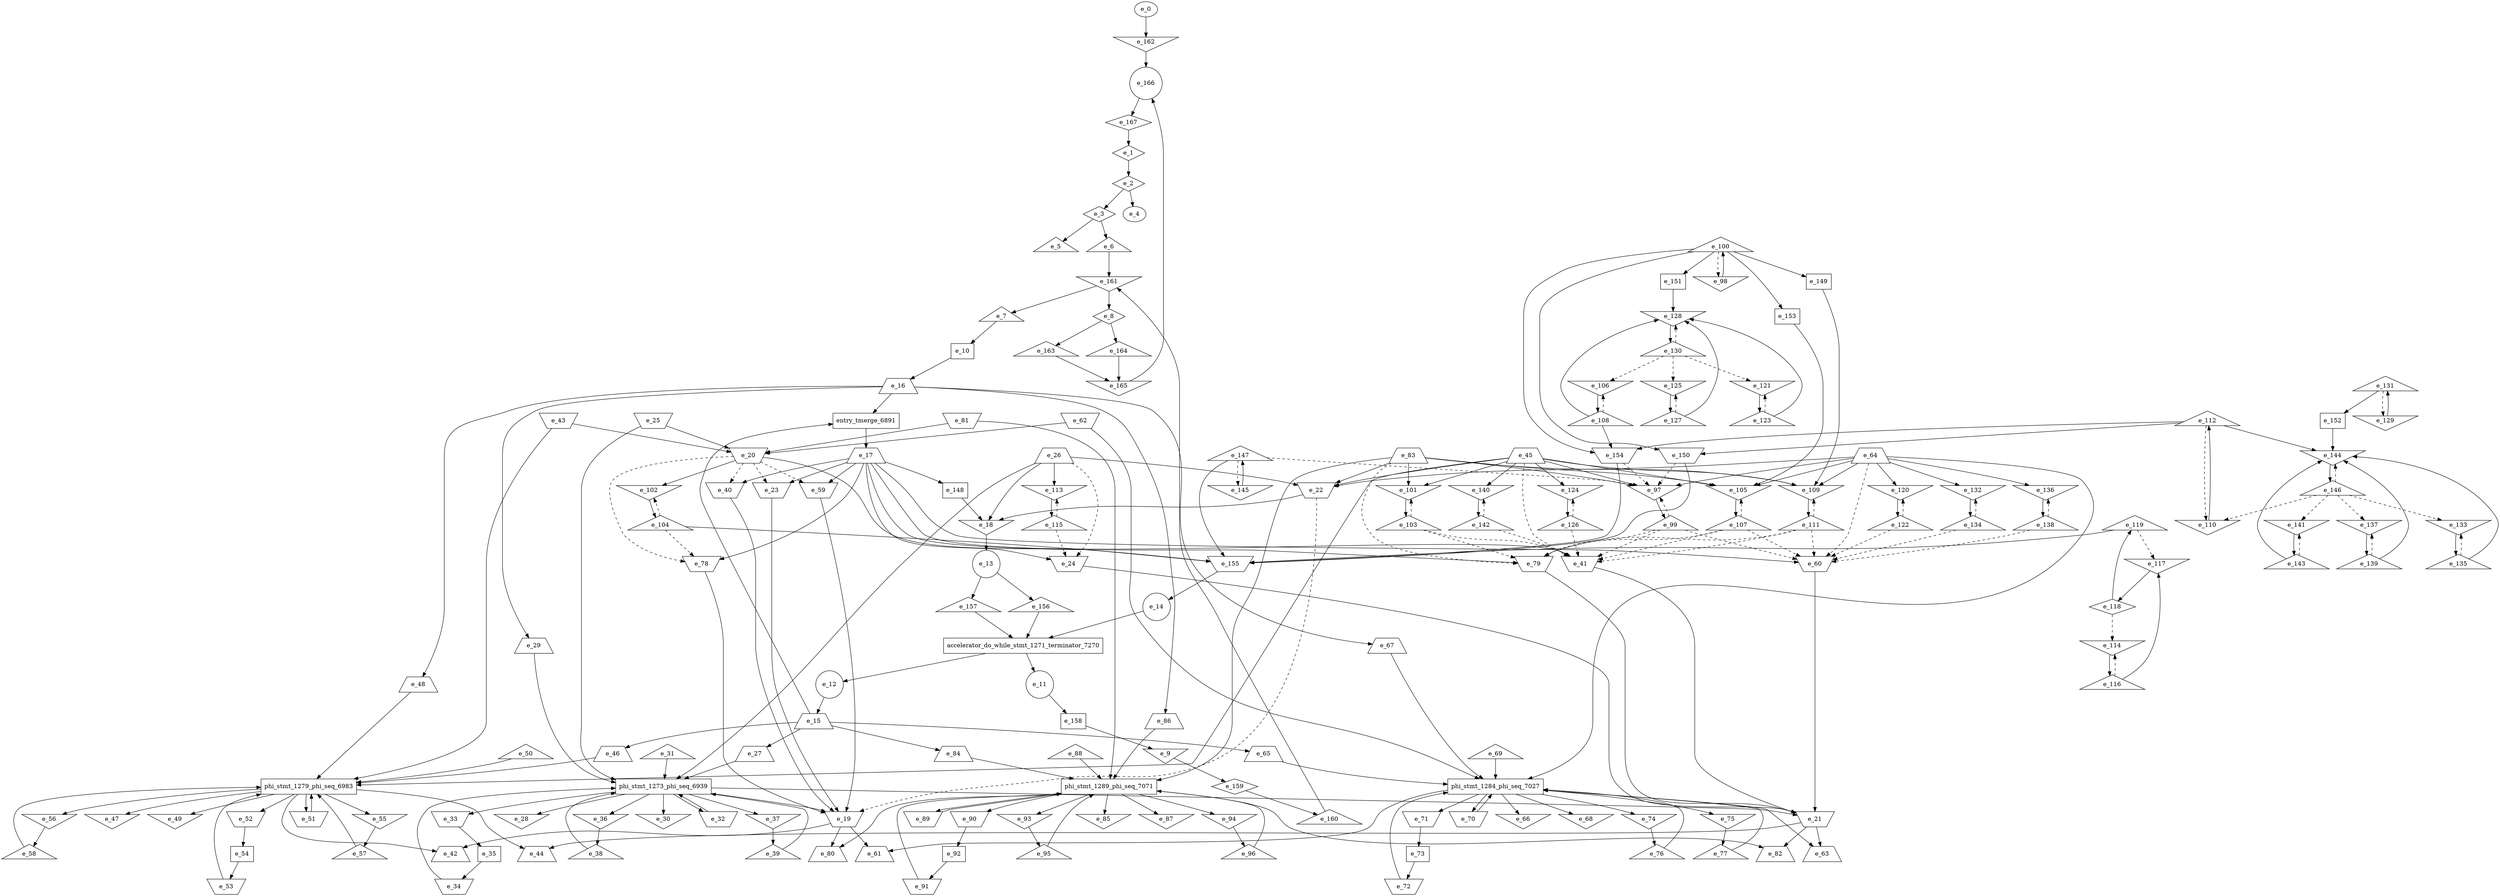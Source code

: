digraph control_path {
  e_0: entry_node : n ;
  e_1 [shape = diamond];
  e_2 [shape = diamond];
  e_3 [shape = diamond];
  e_4: exit_node : s ;
  e_5 [shape = triangle];
  e_6 [shape = triangle];
  e_7 [shape = triangle];
  e_8 [shape = diamond];
  e_9 [shape = invtriangle];
  e_10 [shape = dot];
  e_11 [shape = circle];
  e_12 [shape = circle];
  e_13 [shape = circle];
  e_14 [shape = circle];
  e_15 [shape = trapezium];
  e_16 [shape = trapezium];
  e_17 [shape = trapezium];
  e_18 [shape = invtriangle];
  e_19 [shape = invtrapezium];
  e_20 [shape = invtrapezium];
  e_21 [shape = invtrapezium];
  e_22 [shape = invtrapezium];
  e_23 [shape = invtrapezium];
  e_24 [shape = invtrapezium];
  e_25 [shape = invtrapezium];
  e_26 [shape = trapezium];
  e_27 [shape = trapezium];
  e_28 [shape = invtriangle];
  e_29 [shape = trapezium];
  e_30 [shape = invtriangle];
  e_31 [shape = triangle];
  e_32 [shape = invtrapezium];
  e_33 [shape = invtrapezium];
  e_34 [shape = invtrapezium];
  e_35 [shape = dot];
  e_36 [shape = invtriangle];
  e_37 [shape = invtriangle];
  e_38 [shape = triangle];
  e_39 [shape = triangle];
  e_40 [shape = invtrapezium];
  e_41 [shape = invtrapezium];
  e_42 [shape = trapezium];
  e_43 [shape = invtrapezium];
  e_44 [shape = trapezium];
  e_45 [shape = trapezium];
  e_46 [shape = trapezium];
  e_47 [shape = invtriangle];
  e_48 [shape = trapezium];
  e_49 [shape = invtriangle];
  e_50 [shape = triangle];
  e_51 [shape = invtrapezium];
  e_52 [shape = invtrapezium];
  e_53 [shape = invtrapezium];
  e_54 [shape = dot];
  e_55 [shape = invtriangle];
  e_56 [shape = invtriangle];
  e_57 [shape = triangle];
  e_58 [shape = triangle];
  e_59 [shape = invtrapezium];
  e_60 [shape = invtrapezium];
  e_61 [shape = trapezium];
  e_62 [shape = invtrapezium];
  e_63 [shape = trapezium];
  e_64 [shape = trapezium];
  e_65 [shape = trapezium];
  e_66 [shape = invtriangle];
  e_67 [shape = trapezium];
  e_68 [shape = invtriangle];
  e_69 [shape = triangle];
  e_70 [shape = invtrapezium];
  e_71 [shape = invtrapezium];
  e_72 [shape = invtrapezium];
  e_73 [shape = dot];
  e_74 [shape = invtriangle];
  e_75 [shape = invtriangle];
  e_76 [shape = triangle];
  e_77 [shape = triangle];
  e_78 [shape = invtrapezium];
  e_79 [shape = invtrapezium];
  e_80 [shape = trapezium];
  e_81 [shape = invtrapezium];
  e_82 [shape = trapezium];
  e_83 [shape = trapezium];
  e_84 [shape = trapezium];
  e_85 [shape = invtriangle];
  e_86 [shape = trapezium];
  e_87 [shape = invtriangle];
  e_88 [shape = triangle];
  e_89 [shape = invtrapezium];
  e_90 [shape = invtrapezium];
  e_91 [shape = invtrapezium];
  e_92 [shape = dot];
  e_93 [shape = invtriangle];
  e_94 [shape = invtriangle];
  e_95 [shape = triangle];
  e_96 [shape = triangle];
  e_97 [shape = invtriangle];
  e_98 [shape = invtriangle];
  e_99 [shape = triangle];
  e_100 [shape = triangle];
  e_101 [shape = invtriangle];
  e_102 [shape = invtriangle];
  e_103 [shape = triangle];
  e_104 [shape = triangle];
  e_105 [shape = invtriangle];
  e_106 [shape = invtriangle];
  e_107 [shape = triangle];
  e_108 [shape = triangle];
  e_109 [shape = invtriangle];
  e_110 [shape = invtriangle];
  e_111 [shape = triangle];
  e_112 [shape = triangle];
  e_113 [shape = invtriangle];
  e_114 [shape = invtriangle];
  e_115 [shape = triangle];
  e_116 [shape = triangle];
  e_117 [shape = invtriangle];
  e_118 [shape = diamond];
  e_119 [shape = triangle];
  e_120 [shape = invtriangle];
  e_121 [shape = invtriangle];
  e_122 [shape = triangle];
  e_123 [shape = triangle];
  e_124 [shape = invtriangle];
  e_125 [shape = invtriangle];
  e_126 [shape = triangle];
  e_127 [shape = triangle];
  e_128 [shape = invtriangle];
  e_129 [shape = invtriangle];
  e_130 [shape = triangle];
  e_131 [shape = triangle];
  e_132 [shape = invtriangle];
  e_133 [shape = invtriangle];
  e_134 [shape = triangle];
  e_135 [shape = triangle];
  e_136 [shape = invtriangle];
  e_137 [shape = invtriangle];
  e_138 [shape = triangle];
  e_139 [shape = triangle];
  e_140 [shape = invtriangle];
  e_141 [shape = invtriangle];
  e_142 [shape = triangle];
  e_143 [shape = triangle];
  e_144 [shape = invtriangle];
  e_145 [shape = invtriangle];
  e_146 [shape = triangle];
  e_147 [shape = triangle];
  e_148 [shape = dot];
  e_149 [shape = dot];
  e_150 [shape = invtrapezium];
  e_151 [shape = dot];
  e_152 [shape = dot];
  e_153 [shape = dot];
  e_154 [shape = invtrapezium];
  e_155 [shape = invtrapezium];
  e_156 [shape = triangle];
  e_157 [shape = triangle];
  e_158 [shape = dot];
  e_159 [shape = diamond];
  e_160 [shape = triangle];
  e_161 [shape = invtriangle];
  e_162 [shape = invtriangle];
  e_163 [shape = triangle];
  e_164 [shape = triangle];
  e_165 [shape = invtriangle];
  e_166 [shape = circle];
  e_167 [shape = diamond];
  e_167 -> e_1;
  e_1 -> e_2;
  e_2 -> e_3;
  e_2 -> e_4;
  e_3 -> e_5;
  e_3 -> e_6;
  e_161 -> e_7;
  e_161 -> e_8;
  e_158 -> e_9;
  e_7 -> e_10;
  e_18 -> e_13;
  e_155 -> e_14;
  e_12 -> e_15;
  e_10 -> e_16;
  e_22 -> e_18;
  e_26 -> e_18;
  e_148 -> e_18;
  e_23 -> e_19;
  e_40 -> e_19;
  e_59 -> e_19;
  e_78 -> e_19;
  e_22 -> e_19[style = dashed];
  e_25 -> e_20;
  e_43 -> e_20;
  e_62 -> e_20;
  e_81 -> e_20;
  e_24 -> e_21;
  e_41 -> e_21;
  e_60 -> e_21;
  e_79 -> e_21;
  e_26 -> e_22;
  e_45 -> e_22;
  e_64 -> e_22;
  e_83 -> e_22;
  e_17 -> e_23;
  e_20 -> e_23[style = dashed];
  e_17 -> e_24;
  e_26 -> e_24[style = dashed];
  e_115 -> e_24[style = dashed];
  e_15 -> e_27;
  e_16 -> e_29;
  e_35 -> e_34;
  e_33 -> e_35;
  e_36 -> e_38;
  e_37 -> e_39;
  e_17 -> e_40;
  e_20 -> e_40[style = dashed];
  e_17 -> e_41;
  e_45 -> e_41[style = dashed];
  e_99 -> e_41[style = dashed];
  e_103 -> e_41[style = dashed];
  e_107 -> e_41[style = dashed];
  e_111 -> e_41[style = dashed];
  e_126 -> e_41[style = dashed];
  e_142 -> e_41[style = dashed];
  e_19 -> e_42;
  e_21 -> e_44;
  e_15 -> e_46;
  e_16 -> e_48;
  e_54 -> e_53;
  e_52 -> e_54;
  e_55 -> e_57;
  e_56 -> e_58;
  e_17 -> e_59;
  e_20 -> e_59[style = dashed];
  e_17 -> e_60;
  e_64 -> e_60[style = dashed];
  e_99 -> e_60[style = dashed];
  e_107 -> e_60[style = dashed];
  e_111 -> e_60[style = dashed];
  e_122 -> e_60[style = dashed];
  e_134 -> e_60[style = dashed];
  e_138 -> e_60[style = dashed];
  e_19 -> e_61;
  e_21 -> e_63;
  e_15 -> e_65;
  e_16 -> e_67;
  e_73 -> e_72;
  e_71 -> e_73;
  e_74 -> e_76;
  e_75 -> e_77;
  e_17 -> e_78;
  e_20 -> e_78[style = dashed];
  e_104 -> e_78[style = dashed];
  e_17 -> e_79;
  e_83 -> e_79[style = dashed];
  e_99 -> e_79[style = dashed];
  e_103 -> e_79[style = dashed];
  e_107 -> e_79[style = dashed];
  e_111 -> e_79[style = dashed];
  e_19 -> e_80;
  e_21 -> e_82;
  e_15 -> e_84;
  e_16 -> e_86;
  e_92 -> e_91;
  e_90 -> e_92;
  e_93 -> e_95;
  e_94 -> e_96;
  e_45 -> e_97;
  e_64 -> e_97;
  e_83 -> e_97;
  e_99 -> e_97[style = dashed];
  e_147 -> e_97[style = dashed];
  e_150 -> e_97[style = dashed];
  e_154 -> e_97[style = dashed];
  e_100 -> e_98[style = dashed];
  e_97 -> e_99;
  e_98 -> e_100;
  e_45 -> e_101;
  e_83 -> e_101;
  e_103 -> e_101[style = dashed];
  e_20 -> e_102;
  e_104 -> e_102[style = dashed];
  e_101 -> e_103;
  e_102 -> e_104;
  e_45 -> e_105;
  e_64 -> e_105;
  e_83 -> e_105;
  e_153 -> e_105;
  e_107 -> e_105[style = dashed];
  e_108 -> e_106[style = dashed];
  e_130 -> e_106[style = dashed];
  e_105 -> e_107;
  e_106 -> e_108;
  e_45 -> e_109;
  e_64 -> e_109;
  e_83 -> e_109;
  e_149 -> e_109;
  e_111 -> e_109[style = dashed];
  e_112 -> e_110[style = dashed];
  e_146 -> e_110[style = dashed];
  e_109 -> e_111;
  e_110 -> e_112;
  e_26 -> e_113;
  e_115 -> e_113[style = dashed];
  e_116 -> e_114[style = dashed];
  e_118 -> e_114[style = dashed];
  e_113 -> e_115;
  e_114 -> e_116;
  e_116 -> e_117;
  e_119 -> e_117[style = dashed];
  e_117 -> e_118;
  e_118 -> e_119;
  e_64 -> e_120;
  e_122 -> e_120[style = dashed];
  e_123 -> e_121[style = dashed];
  e_130 -> e_121[style = dashed];
  e_120 -> e_122;
  e_121 -> e_123;
  e_45 -> e_124;
  e_126 -> e_124[style = dashed];
  e_127 -> e_125[style = dashed];
  e_130 -> e_125[style = dashed];
  e_124 -> e_126;
  e_125 -> e_127;
  e_108 -> e_128;
  e_123 -> e_128;
  e_127 -> e_128;
  e_151 -> e_128;
  e_130 -> e_128[style = dashed];
  e_131 -> e_129[style = dashed];
  e_128 -> e_130;
  e_129 -> e_131;
  e_64 -> e_132;
  e_134 -> e_132[style = dashed];
  e_135 -> e_133[style = dashed];
  e_146 -> e_133[style = dashed];
  e_132 -> e_134;
  e_133 -> e_135;
  e_64 -> e_136;
  e_138 -> e_136[style = dashed];
  e_139 -> e_137[style = dashed];
  e_146 -> e_137[style = dashed];
  e_136 -> e_138;
  e_137 -> e_139;
  e_45 -> e_140;
  e_142 -> e_140[style = dashed];
  e_143 -> e_141[style = dashed];
  e_146 -> e_141[style = dashed];
  e_140 -> e_142;
  e_141 -> e_143;
  e_112 -> e_144;
  e_135 -> e_144;
  e_139 -> e_144;
  e_143 -> e_144;
  e_152 -> e_144;
  e_146 -> e_144[style = dashed];
  e_147 -> e_145[style = dashed];
  e_144 -> e_146;
  e_145 -> e_147;
  e_17 -> e_148;
  e_100 -> e_149;
  e_100 -> e_150;
  e_112 -> e_150;
  e_100 -> e_151;
  e_131 -> e_152;
  e_100 -> e_153;
  e_100 -> e_154;
  e_108 -> e_154;
  e_112 -> e_154;
  e_20 -> e_155;
  e_104 -> e_155;
  e_119 -> e_155;
  e_147 -> e_155;
  e_150 -> e_155;
  e_154 -> e_155;
  e_13 -> e_156;
  e_13 -> e_157;
  e_11 -> e_158;
  e_9 -> e_159;
  e_159 -> e_160;
  e_6 -> e_161;
  e_160 -> e_161;
  e_0 -> e_162;
  e_8 -> e_163;
  e_8 -> e_164;
  e_163 -> e_165;
  e_164 -> e_165;
  e_162 -> e_166;
  e_165 -> e_166;
  e_166 -> e_167;
  accelerator_do_while_stmt_1271_terminator_7270 [shape=rectangle];
e_14 -> accelerator_do_while_stmt_1271_terminator_7270;
e_157 -> accelerator_do_while_stmt_1271_terminator_7270;
e_156 -> accelerator_do_while_stmt_1271_terminator_7270;
accelerator_do_while_stmt_1271_terminator_7270 -> e_12;
accelerator_do_while_stmt_1271_terminator_7270 -> e_11;
  phi_stmt_1273_phi_seq_6939 [shape=rectangle];
e_29 -> phi_stmt_1273_phi_seq_6939;
phi_stmt_1273_phi_seq_6939 -> e_32;
phi_stmt_1273_phi_seq_6939 -> e_33;
phi_stmt_1273_phi_seq_6939 -> e_30;
e_32 -> phi_stmt_1273_phi_seq_6939;
e_34 -> phi_stmt_1273_phi_seq_6939;
e_27 -> phi_stmt_1273_phi_seq_6939;
phi_stmt_1273_phi_seq_6939 -> e_36;
phi_stmt_1273_phi_seq_6939 -> e_37;
phi_stmt_1273_phi_seq_6939 -> e_28;
e_38 -> phi_stmt_1273_phi_seq_6939;
e_39 -> phi_stmt_1273_phi_seq_6939;
e_25 -> phi_stmt_1273_phi_seq_6939;
e_26 -> phi_stmt_1273_phi_seq_6939;
phi_stmt_1273_phi_seq_6939 -> e_19;
phi_stmt_1273_phi_seq_6939 -> e_21;
e_31 -> phi_stmt_1273_phi_seq_6939;
  phi_stmt_1279_phi_seq_6983 [shape=rectangle];
e_48 -> phi_stmt_1279_phi_seq_6983;
phi_stmt_1279_phi_seq_6983 -> e_51;
phi_stmt_1279_phi_seq_6983 -> e_52;
phi_stmt_1279_phi_seq_6983 -> e_49;
e_51 -> phi_stmt_1279_phi_seq_6983;
e_53 -> phi_stmt_1279_phi_seq_6983;
e_46 -> phi_stmt_1279_phi_seq_6983;
phi_stmt_1279_phi_seq_6983 -> e_55;
phi_stmt_1279_phi_seq_6983 -> e_56;
phi_stmt_1279_phi_seq_6983 -> e_47;
e_57 -> phi_stmt_1279_phi_seq_6983;
e_58 -> phi_stmt_1279_phi_seq_6983;
e_43 -> phi_stmt_1279_phi_seq_6983;
e_45 -> phi_stmt_1279_phi_seq_6983;
phi_stmt_1279_phi_seq_6983 -> e_42;
phi_stmt_1279_phi_seq_6983 -> e_44;
e_50 -> phi_stmt_1279_phi_seq_6983;
  phi_stmt_1284_phi_seq_7027 [shape=rectangle];
e_67 -> phi_stmt_1284_phi_seq_7027;
phi_stmt_1284_phi_seq_7027 -> e_70;
phi_stmt_1284_phi_seq_7027 -> e_71;
phi_stmt_1284_phi_seq_7027 -> e_68;
e_70 -> phi_stmt_1284_phi_seq_7027;
e_72 -> phi_stmt_1284_phi_seq_7027;
e_65 -> phi_stmt_1284_phi_seq_7027;
phi_stmt_1284_phi_seq_7027 -> e_74;
phi_stmt_1284_phi_seq_7027 -> e_75;
phi_stmt_1284_phi_seq_7027 -> e_66;
e_76 -> phi_stmt_1284_phi_seq_7027;
e_77 -> phi_stmt_1284_phi_seq_7027;
e_62 -> phi_stmt_1284_phi_seq_7027;
e_64 -> phi_stmt_1284_phi_seq_7027;
phi_stmt_1284_phi_seq_7027 -> e_61;
phi_stmt_1284_phi_seq_7027 -> e_63;
e_69 -> phi_stmt_1284_phi_seq_7027;
  phi_stmt_1289_phi_seq_7071 [shape=rectangle];
e_86 -> phi_stmt_1289_phi_seq_7071;
phi_stmt_1289_phi_seq_7071 -> e_89;
phi_stmt_1289_phi_seq_7071 -> e_90;
phi_stmt_1289_phi_seq_7071 -> e_87;
e_89 -> phi_stmt_1289_phi_seq_7071;
e_91 -> phi_stmt_1289_phi_seq_7071;
e_84 -> phi_stmt_1289_phi_seq_7071;
phi_stmt_1289_phi_seq_7071 -> e_93;
phi_stmt_1289_phi_seq_7071 -> e_94;
phi_stmt_1289_phi_seq_7071 -> e_85;
e_95 -> phi_stmt_1289_phi_seq_7071;
e_96 -> phi_stmt_1289_phi_seq_7071;
e_81 -> phi_stmt_1289_phi_seq_7071;
e_83 -> phi_stmt_1289_phi_seq_7071;
phi_stmt_1289_phi_seq_7071 -> e_80;
phi_stmt_1289_phi_seq_7071 -> e_82;
e_88 -> phi_stmt_1289_phi_seq_7071;
entry_tmerge_6891 [shape = rectangle]; 
e_15 -> entry_tmerge_6891;
e_16 -> entry_tmerge_6891;
entry_tmerge_6891 -> e_17;
}

